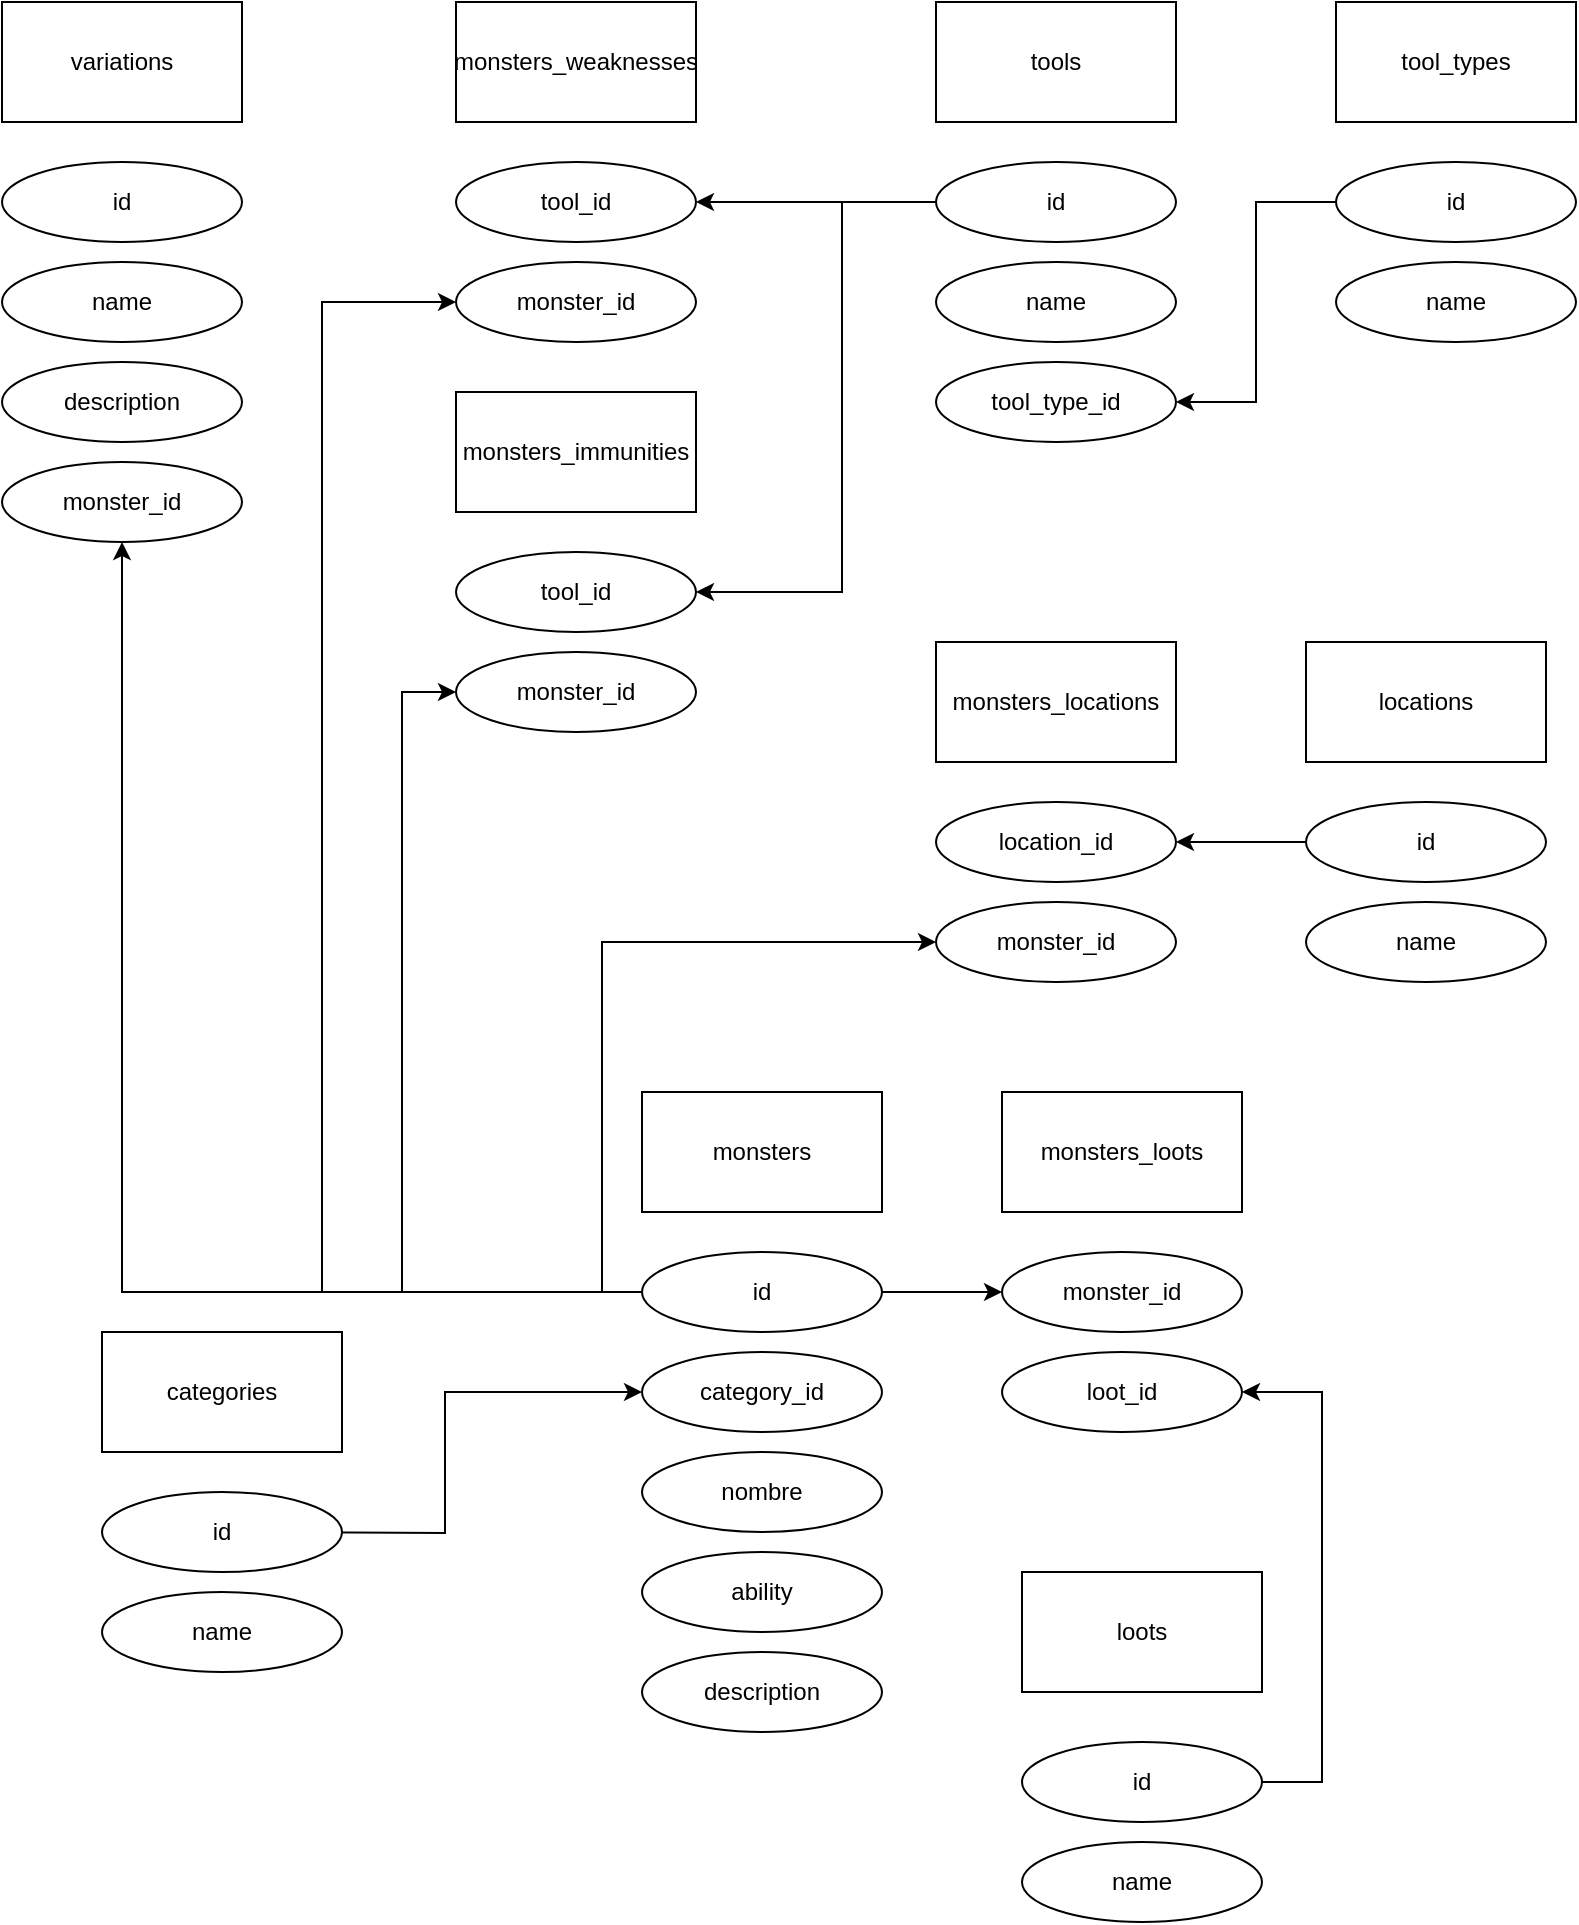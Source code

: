 <mxfile version="26.0.10">
  <diagram name="Página-1" id="p0drwXTH5IGnVCuNl5FS">
    <mxGraphModel dx="1434" dy="738" grid="1" gridSize="10" guides="1" tooltips="1" connect="1" arrows="1" fold="1" page="1" pageScale="1" pageWidth="827" pageHeight="1169" math="0" shadow="0">
      <root>
        <mxCell id="0" />
        <mxCell id="1" parent="0" />
        <mxCell id="NHlDKeybOV_u9VaETVRw-1" value="categories" style="rounded=0;whiteSpace=wrap;html=1;" parent="1" vertex="1">
          <mxGeometry x="70" y="705" width="120" height="60" as="geometry" />
        </mxCell>
        <mxCell id="csjogHEYkKYKX81BxBqE-32" style="edgeStyle=orthogonalEdgeStyle;rounded=0;orthogonalLoop=1;jettySize=auto;html=1;exitX=1;exitY=0.5;exitDx=0;exitDy=0;entryX=0;entryY=0.5;entryDx=0;entryDy=0;" parent="1" target="NHlDKeybOV_u9VaETVRw-6" edge="1">
          <mxGeometry relative="1" as="geometry">
            <mxPoint x="142" y="805" as="sourcePoint" />
            <mxPoint x="292.0" y="745" as="targetPoint" />
          </mxGeometry>
        </mxCell>
        <mxCell id="NHlDKeybOV_u9VaETVRw-2" value="id" style="ellipse;whiteSpace=wrap;html=1;strokeColor=light-dark(#000000,#009900);" parent="1" vertex="1">
          <mxGeometry x="70" y="785" width="120" height="40" as="geometry" />
        </mxCell>
        <mxCell id="NHlDKeybOV_u9VaETVRw-3" value="name" style="ellipse;whiteSpace=wrap;html=1;" parent="1" vertex="1">
          <mxGeometry x="70" y="835" width="120" height="40" as="geometry" />
        </mxCell>
        <mxCell id="NHlDKeybOV_u9VaETVRw-4" value="monsters" style="rounded=0;whiteSpace=wrap;html=1;" parent="1" vertex="1">
          <mxGeometry x="340" y="585" width="120" height="60" as="geometry" />
        </mxCell>
        <mxCell id="NHlDKeybOV_u9VaETVRw-99" style="edgeStyle=orthogonalEdgeStyle;rounded=0;orthogonalLoop=1;jettySize=auto;html=1;exitX=1;exitY=0.5;exitDx=0;exitDy=0;entryX=0;entryY=0.5;entryDx=0;entryDy=0;" parent="1" source="NHlDKeybOV_u9VaETVRw-5" target="NHlDKeybOV_u9VaETVRw-95" edge="1">
          <mxGeometry relative="1" as="geometry" />
        </mxCell>
        <mxCell id="y7X5J0UYqixLx7SU7Cz2-3" style="edgeStyle=orthogonalEdgeStyle;rounded=0;orthogonalLoop=1;jettySize=auto;html=1;exitX=0;exitY=0.5;exitDx=0;exitDy=0;entryX=0.5;entryY=1;entryDx=0;entryDy=0;" parent="1" source="NHlDKeybOV_u9VaETVRw-5" target="csjogHEYkKYKX81BxBqE-6" edge="1">
          <mxGeometry relative="1" as="geometry" />
        </mxCell>
        <mxCell id="y7X5J0UYqixLx7SU7Cz2-4" style="edgeStyle=orthogonalEdgeStyle;rounded=0;orthogonalLoop=1;jettySize=auto;html=1;exitX=0;exitY=0.5;exitDx=0;exitDy=0;entryX=0;entryY=0.5;entryDx=0;entryDy=0;" parent="1" source="NHlDKeybOV_u9VaETVRw-5" target="csjogHEYkKYKX81BxBqE-35" edge="1">
          <mxGeometry relative="1" as="geometry">
            <Array as="points">
              <mxPoint x="220" y="685" />
              <mxPoint x="220" y="385" />
            </Array>
          </mxGeometry>
        </mxCell>
        <mxCell id="y7X5J0UYqixLx7SU7Cz2-5" style="edgeStyle=orthogonalEdgeStyle;rounded=0;orthogonalLoop=1;jettySize=auto;html=1;exitX=0;exitY=0.5;exitDx=0;exitDy=0;entryX=0;entryY=0.5;entryDx=0;entryDy=0;" parent="1" source="NHlDKeybOV_u9VaETVRw-5" target="csjogHEYkKYKX81BxBqE-26" edge="1">
          <mxGeometry relative="1" as="geometry" />
        </mxCell>
        <mxCell id="y7X5J0UYqixLx7SU7Cz2-6" style="edgeStyle=orthogonalEdgeStyle;rounded=0;orthogonalLoop=1;jettySize=auto;html=1;exitX=0;exitY=0.5;exitDx=0;exitDy=0;entryX=0;entryY=0.5;entryDx=0;entryDy=0;" parent="1" source="NHlDKeybOV_u9VaETVRw-5" target="NHlDKeybOV_u9VaETVRw-67" edge="1">
          <mxGeometry relative="1" as="geometry">
            <Array as="points">
              <mxPoint x="180" y="685" />
              <mxPoint x="180" y="190" />
            </Array>
          </mxGeometry>
        </mxCell>
        <mxCell id="NHlDKeybOV_u9VaETVRw-5" value="id" style="ellipse;whiteSpace=wrap;html=1;strokeColor=light-dark(#000000,#009900);" parent="1" vertex="1">
          <mxGeometry x="340" y="665" width="120" height="40" as="geometry" />
        </mxCell>
        <mxCell id="NHlDKeybOV_u9VaETVRw-6" value="category_id" style="ellipse;whiteSpace=wrap;html=1;strokeColor=light-dark(#000000,#CC0000);" parent="1" vertex="1">
          <mxGeometry x="340" y="715" width="120" height="40" as="geometry" />
        </mxCell>
        <mxCell id="NHlDKeybOV_u9VaETVRw-12" value="locations" style="rounded=0;whiteSpace=wrap;html=1;" parent="1" vertex="1">
          <mxGeometry x="672" y="360" width="120" height="60" as="geometry" />
        </mxCell>
        <mxCell id="NHlDKeybOV_u9VaETVRw-13" value="ability" style="ellipse;whiteSpace=wrap;html=1;" parent="1" vertex="1">
          <mxGeometry x="340" y="815" width="120" height="40" as="geometry" />
        </mxCell>
        <mxCell id="csjogHEYkKYKX81BxBqE-33" style="edgeStyle=orthogonalEdgeStyle;rounded=0;orthogonalLoop=1;jettySize=auto;html=1;exitX=0;exitY=0.5;exitDx=0;exitDy=0;entryX=1;entryY=0.5;entryDx=0;entryDy=0;" parent="1" source="NHlDKeybOV_u9VaETVRw-14" target="csjogHEYkKYKX81BxBqE-25" edge="1">
          <mxGeometry relative="1" as="geometry" />
        </mxCell>
        <mxCell id="NHlDKeybOV_u9VaETVRw-14" value="id" style="ellipse;whiteSpace=wrap;html=1;strokeColor=light-dark(#000000,#009900);" parent="1" vertex="1">
          <mxGeometry x="672" y="440" width="120" height="40" as="geometry" />
        </mxCell>
        <mxCell id="NHlDKeybOV_u9VaETVRw-15" value="name" style="ellipse;whiteSpace=wrap;html=1;" parent="1" vertex="1">
          <mxGeometry x="672" y="490" width="120" height="40" as="geometry" />
        </mxCell>
        <mxCell id="NHlDKeybOV_u9VaETVRw-20" value="tools" style="rounded=0;whiteSpace=wrap;html=1;" parent="1" vertex="1">
          <mxGeometry x="487" y="40" width="120" height="60" as="geometry" />
        </mxCell>
        <mxCell id="NHlDKeybOV_u9VaETVRw-21" value="tool_types" style="rounded=0;whiteSpace=wrap;html=1;" parent="1" vertex="1">
          <mxGeometry x="687" y="40" width="120" height="60" as="geometry" />
        </mxCell>
        <mxCell id="y7X5J0UYqixLx7SU7Cz2-1" style="edgeStyle=orthogonalEdgeStyle;rounded=0;orthogonalLoop=1;jettySize=auto;html=1;exitX=0;exitY=0.5;exitDx=0;exitDy=0;" parent="1" source="NHlDKeybOV_u9VaETVRw-25" target="NHlDKeybOV_u9VaETVRw-68" edge="1">
          <mxGeometry relative="1" as="geometry" />
        </mxCell>
        <mxCell id="y7X5J0UYqixLx7SU7Cz2-2" style="edgeStyle=orthogonalEdgeStyle;rounded=0;orthogonalLoop=1;jettySize=auto;html=1;exitX=0;exitY=0.5;exitDx=0;exitDy=0;entryX=1;entryY=0.5;entryDx=0;entryDy=0;" parent="1" source="NHlDKeybOV_u9VaETVRw-25" target="csjogHEYkKYKX81BxBqE-36" edge="1">
          <mxGeometry relative="1" as="geometry">
            <Array as="points">
              <mxPoint x="440" y="140" />
              <mxPoint x="440" y="335" />
            </Array>
          </mxGeometry>
        </mxCell>
        <mxCell id="NHlDKeybOV_u9VaETVRw-25" value="id" style="ellipse;whiteSpace=wrap;html=1;strokeColor=light-dark(#000000,#009900);" parent="1" vertex="1">
          <mxGeometry x="487" y="120" width="120" height="40" as="geometry" />
        </mxCell>
        <mxCell id="NHlDKeybOV_u9VaETVRw-26" value="name" style="ellipse;whiteSpace=wrap;html=1;" parent="1" vertex="1">
          <mxGeometry x="487" y="170" width="120" height="40" as="geometry" />
        </mxCell>
        <mxCell id="csjogHEYkKYKX81BxBqE-17" style="edgeStyle=orthogonalEdgeStyle;rounded=0;orthogonalLoop=1;jettySize=auto;html=1;exitX=0;exitY=0.5;exitDx=0;exitDy=0;entryX=1;entryY=0.5;entryDx=0;entryDy=0;" parent="1" source="NHlDKeybOV_u9VaETVRw-27" target="NHlDKeybOV_u9VaETVRw-62" edge="1">
          <mxGeometry relative="1" as="geometry" />
        </mxCell>
        <mxCell id="NHlDKeybOV_u9VaETVRw-27" value="id" style="ellipse;whiteSpace=wrap;html=1;strokeColor=light-dark(#000000,#009900);" parent="1" vertex="1">
          <mxGeometry x="687" y="120" width="120" height="40" as="geometry" />
        </mxCell>
        <mxCell id="NHlDKeybOV_u9VaETVRw-28" value="name" style="ellipse;whiteSpace=wrap;html=1;" parent="1" vertex="1">
          <mxGeometry x="687" y="170" width="120" height="40" as="geometry" />
        </mxCell>
        <mxCell id="NHlDKeybOV_u9VaETVRw-47" value="loots" style="rounded=0;whiteSpace=wrap;html=1;" parent="1" vertex="1">
          <mxGeometry x="530" y="825" width="120" height="60" as="geometry" />
        </mxCell>
        <mxCell id="NHlDKeybOV_u9VaETVRw-97" style="edgeStyle=orthogonalEdgeStyle;rounded=0;orthogonalLoop=1;jettySize=auto;html=1;exitX=1;exitY=0.5;exitDx=0;exitDy=0;entryX=1;entryY=0.5;entryDx=0;entryDy=0;" parent="1" source="NHlDKeybOV_u9VaETVRw-48" target="NHlDKeybOV_u9VaETVRw-96" edge="1">
          <mxGeometry relative="1" as="geometry">
            <Array as="points">
              <mxPoint x="680" y="930" />
              <mxPoint x="680" y="735" />
            </Array>
          </mxGeometry>
        </mxCell>
        <mxCell id="NHlDKeybOV_u9VaETVRw-48" value="id" style="ellipse;whiteSpace=wrap;html=1;strokeColor=light-dark(#000000,#009900);" parent="1" vertex="1">
          <mxGeometry x="530" y="910" width="120" height="40" as="geometry" />
        </mxCell>
        <mxCell id="NHlDKeybOV_u9VaETVRw-49" value="name" style="ellipse;whiteSpace=wrap;html=1;" parent="1" vertex="1">
          <mxGeometry x="530" y="960" width="120" height="40" as="geometry" />
        </mxCell>
        <mxCell id="NHlDKeybOV_u9VaETVRw-62" value="tool_type_id" style="ellipse;whiteSpace=wrap;html=1;strokeColor=light-dark(#000000,#CC0000);" parent="1" vertex="1">
          <mxGeometry x="487" y="220" width="120" height="40" as="geometry" />
        </mxCell>
        <mxCell id="NHlDKeybOV_u9VaETVRw-66" value="monsters_weaknesses" style="rounded=0;whiteSpace=wrap;html=1;" parent="1" vertex="1">
          <mxGeometry x="247" y="40" width="120" height="60" as="geometry" />
        </mxCell>
        <mxCell id="NHlDKeybOV_u9VaETVRw-67" value="monster_id" style="ellipse;whiteSpace=wrap;html=1;strokeColor=light-dark(#000000,#CC0000);" parent="1" vertex="1">
          <mxGeometry x="247" y="170" width="120" height="40" as="geometry" />
        </mxCell>
        <mxCell id="NHlDKeybOV_u9VaETVRw-68" value="tool_id" style="ellipse;whiteSpace=wrap;html=1;strokeColor=light-dark(#000000,#CC0000);" parent="1" vertex="1">
          <mxGeometry x="247" y="120" width="120" height="40" as="geometry" />
        </mxCell>
        <mxCell id="NHlDKeybOV_u9VaETVRw-92" value="nombre" style="ellipse;whiteSpace=wrap;html=1;" parent="1" vertex="1">
          <mxGeometry x="340" y="765" width="120" height="40" as="geometry" />
        </mxCell>
        <mxCell id="NHlDKeybOV_u9VaETVRw-94" value="monsters_loots" style="rounded=0;whiteSpace=wrap;html=1;" parent="1" vertex="1">
          <mxGeometry x="520" y="585" width="120" height="60" as="geometry" />
        </mxCell>
        <mxCell id="NHlDKeybOV_u9VaETVRw-95" value="monster_id" style="ellipse;whiteSpace=wrap;html=1;strokeColor=light-dark(#000000,#CC0000);" parent="1" vertex="1">
          <mxGeometry x="520" y="665" width="120" height="40" as="geometry" />
        </mxCell>
        <mxCell id="NHlDKeybOV_u9VaETVRw-96" value="loot_id" style="ellipse;whiteSpace=wrap;html=1;strokeColor=light-dark(#000000,#CC0000);" parent="1" vertex="1">
          <mxGeometry x="520" y="715" width="120" height="40" as="geometry" />
        </mxCell>
        <mxCell id="csjogHEYkKYKX81BxBqE-1" value="variations" style="rounded=0;whiteSpace=wrap;html=1;" parent="1" vertex="1">
          <mxGeometry x="20" y="40" width="120" height="60" as="geometry" />
        </mxCell>
        <mxCell id="csjogHEYkKYKX81BxBqE-2" value="id" style="ellipse;whiteSpace=wrap;html=1;strokeColor=light-dark(#000000,#009900);" parent="1" vertex="1">
          <mxGeometry x="20" y="120" width="120" height="40" as="geometry" />
        </mxCell>
        <mxCell id="csjogHEYkKYKX81BxBqE-4" value="name" style="ellipse;whiteSpace=wrap;html=1;" parent="1" vertex="1">
          <mxGeometry x="20" y="170" width="120" height="40" as="geometry" />
        </mxCell>
        <mxCell id="csjogHEYkKYKX81BxBqE-5" value="description" style="ellipse;whiteSpace=wrap;html=1;" parent="1" vertex="1">
          <mxGeometry x="20" y="220" width="120" height="40" as="geometry" />
        </mxCell>
        <mxCell id="csjogHEYkKYKX81BxBqE-6" value="monster_id" style="ellipse;whiteSpace=wrap;html=1;strokeColor=light-dark(#000000,#CC0000);" parent="1" vertex="1">
          <mxGeometry x="20" y="270" width="120" height="40" as="geometry" />
        </mxCell>
        <mxCell id="csjogHEYkKYKX81BxBqE-18" value="description" style="ellipse;whiteSpace=wrap;html=1;" parent="1" vertex="1">
          <mxGeometry x="340" y="865" width="120" height="40" as="geometry" />
        </mxCell>
        <mxCell id="csjogHEYkKYKX81BxBqE-24" value="monsters_locations" style="rounded=0;whiteSpace=wrap;html=1;" parent="1" vertex="1">
          <mxGeometry x="487" y="360" width="120" height="60" as="geometry" />
        </mxCell>
        <mxCell id="csjogHEYkKYKX81BxBqE-25" value="location_id" style="ellipse;whiteSpace=wrap;html=1;strokeColor=light-dark(#000000,#CC0000);" parent="1" vertex="1">
          <mxGeometry x="487" y="440" width="120" height="40" as="geometry" />
        </mxCell>
        <mxCell id="csjogHEYkKYKX81BxBqE-26" value="monster_id" style="ellipse;whiteSpace=wrap;html=1;strokeColor=light-dark(#000000,#CC0000);" parent="1" vertex="1">
          <mxGeometry x="487" y="490" width="120" height="40" as="geometry" />
        </mxCell>
        <mxCell id="csjogHEYkKYKX81BxBqE-34" value="monsters_immunities" style="rounded=0;whiteSpace=wrap;html=1;" parent="1" vertex="1">
          <mxGeometry x="247" y="235" width="120" height="60" as="geometry" />
        </mxCell>
        <mxCell id="csjogHEYkKYKX81BxBqE-35" value="monster_id" style="ellipse;whiteSpace=wrap;html=1;strokeColor=light-dark(#000000,#CC0000);" parent="1" vertex="1">
          <mxGeometry x="247" y="365" width="120" height="40" as="geometry" />
        </mxCell>
        <mxCell id="csjogHEYkKYKX81BxBqE-36" value="tool_id" style="ellipse;whiteSpace=wrap;html=1;strokeColor=light-dark(#000000,#CC0000);" parent="1" vertex="1">
          <mxGeometry x="247" y="315" width="120" height="40" as="geometry" />
        </mxCell>
      </root>
    </mxGraphModel>
  </diagram>
</mxfile>
